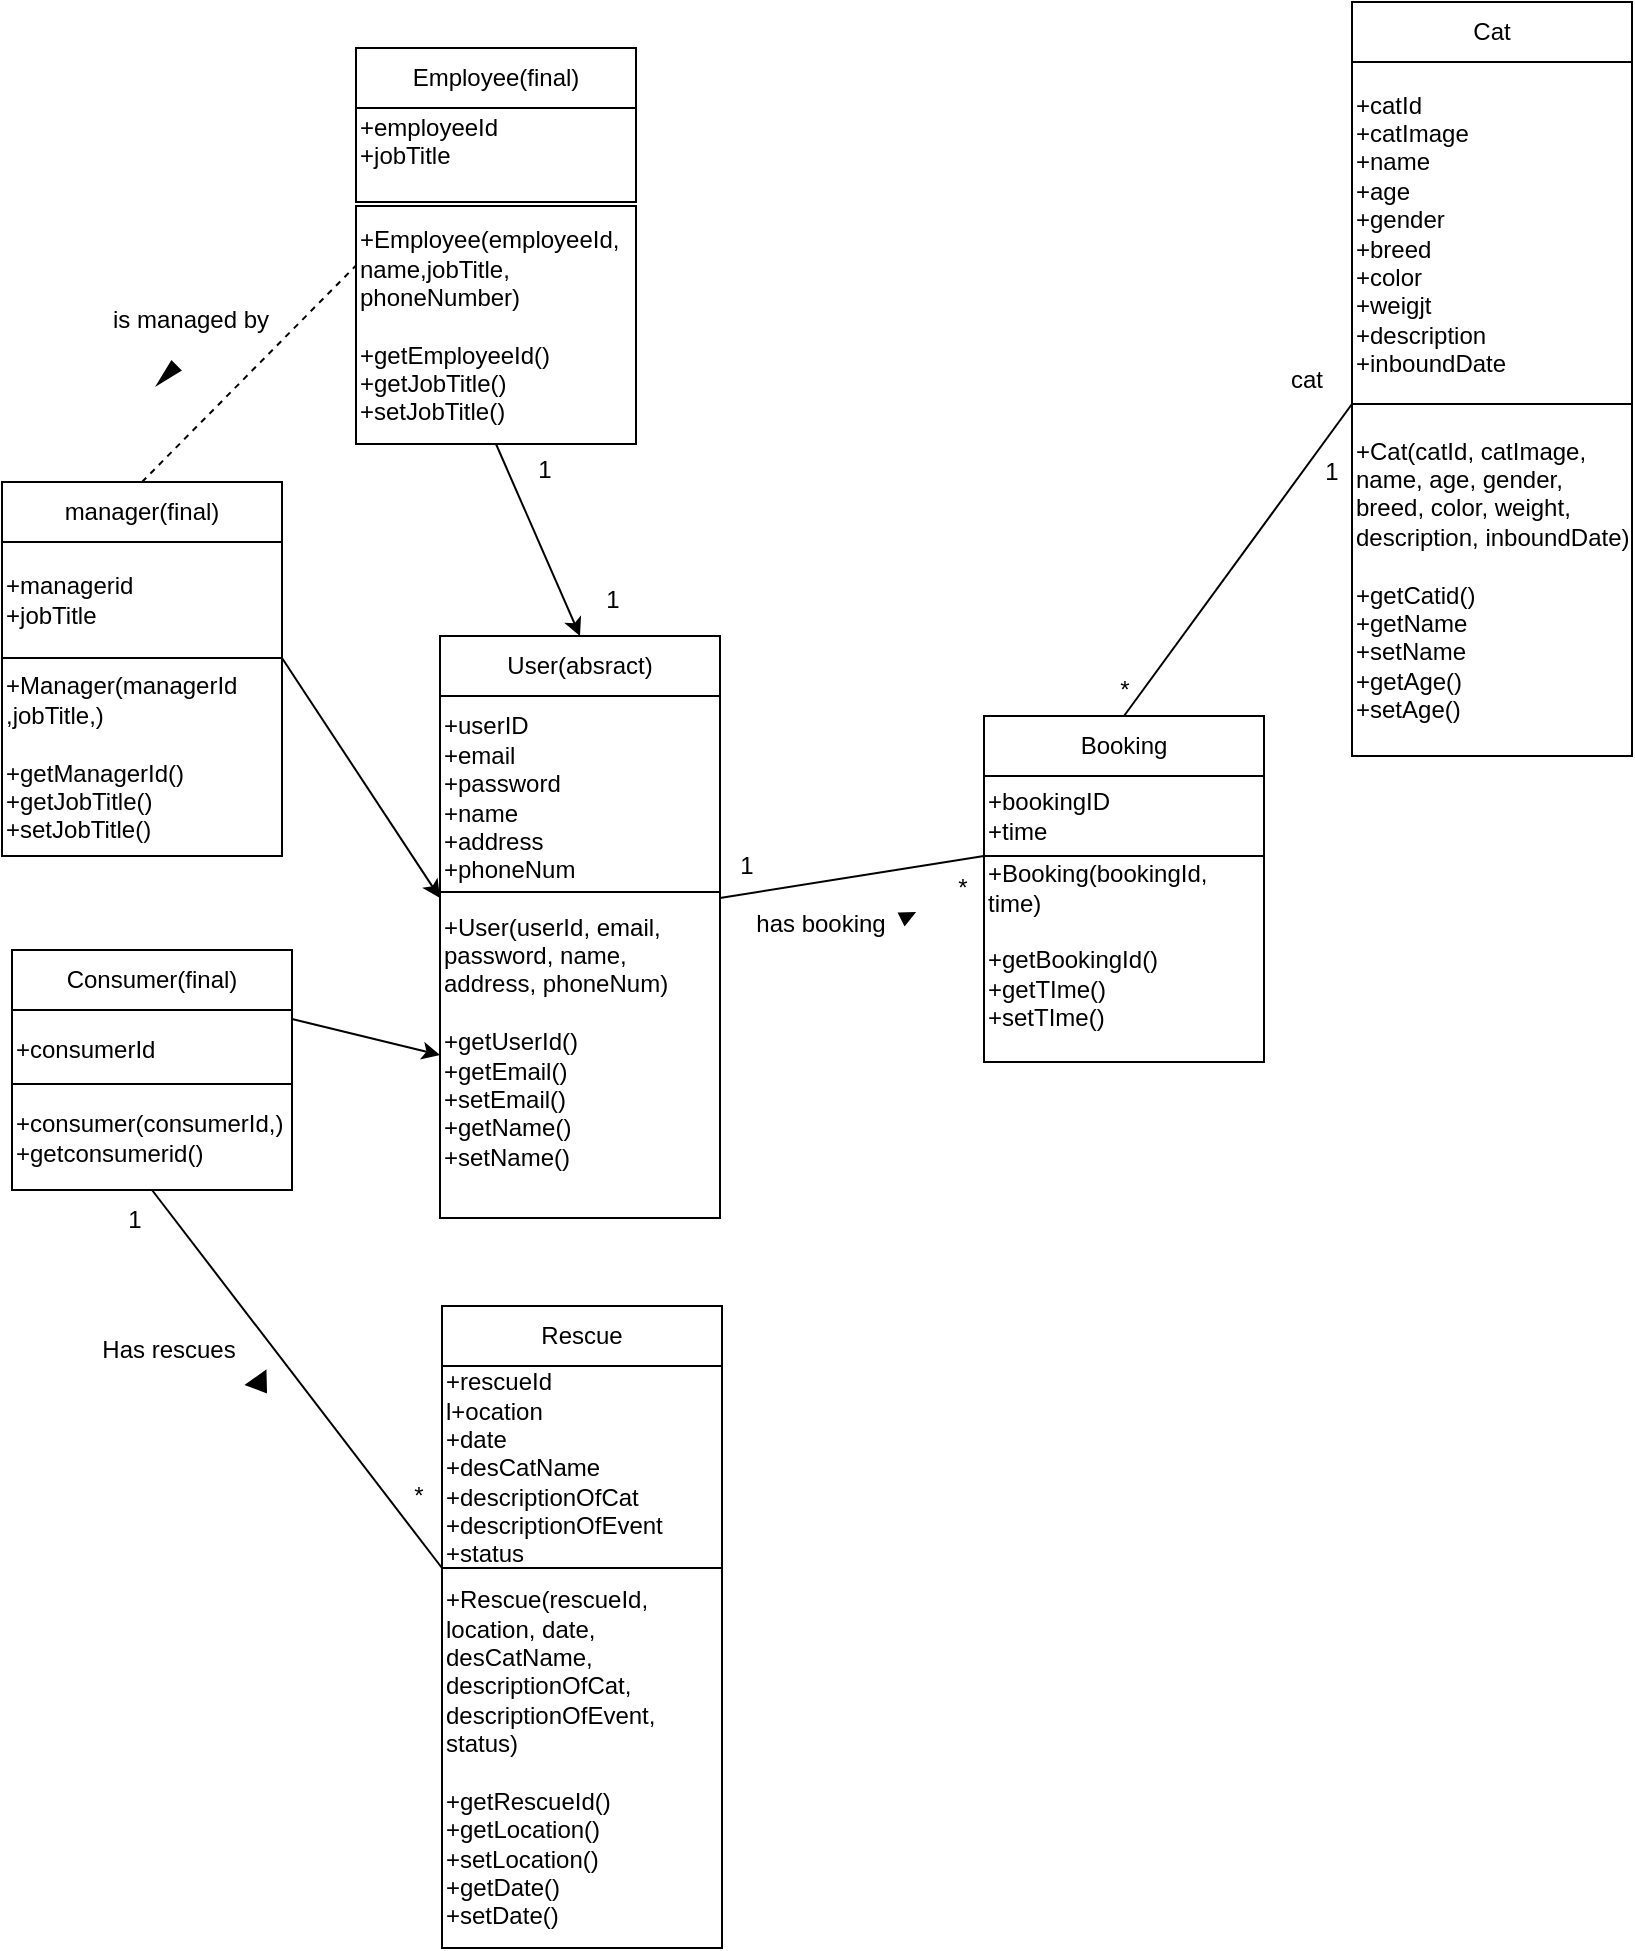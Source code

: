 <mxfile version="26.1.1">
  <diagram name="Page-1" id="BPb7KUuqTN_WfBmcmn8l">
    <mxGraphModel dx="3591" dy="1854" grid="0" gridSize="10" guides="1" tooltips="1" connect="1" arrows="1" fold="1" page="0" pageScale="1" pageWidth="850" pageHeight="1100" math="0" shadow="0">
      <root>
        <mxCell id="0" />
        <mxCell id="1" parent="0" />
        <mxCell id="NuwVipmZnlm5jZXnKbMI-6" value="User(absract)" style="swimlane;fontStyle=0;childLayout=stackLayout;horizontal=1;startSize=30;horizontalStack=0;resizeParent=1;resizeParentMax=0;resizeLast=0;collapsible=1;marginBottom=0;whiteSpace=wrap;html=1;" parent="1" vertex="1">
          <mxGeometry x="-758" y="-128" width="140" height="131" as="geometry" />
        </mxCell>
        <mxCell id="NuwVipmZnlm5jZXnKbMI-10" value="+userID&lt;div&gt;+email&lt;/div&gt;&lt;div&gt;+password&lt;/div&gt;&lt;div&gt;+name&lt;/div&gt;&lt;div&gt;+address&lt;/div&gt;&lt;div&gt;+phoneNum&lt;/div&gt;" style="rounded=0;whiteSpace=wrap;html=1;align=left;" parent="NuwVipmZnlm5jZXnKbMI-6" vertex="1">
          <mxGeometry y="30" width="140" height="101" as="geometry" />
        </mxCell>
        <mxCell id="NuwVipmZnlm5jZXnKbMI-11" style="edgeStyle=none;curved=1;rounded=0;orthogonalLoop=1;jettySize=auto;html=1;exitX=0.5;exitY=1;exitDx=0;exitDy=0;fontSize=12;startSize=8;endSize=8;" parent="NuwVipmZnlm5jZXnKbMI-6" source="NuwVipmZnlm5jZXnKbMI-10" target="NuwVipmZnlm5jZXnKbMI-10" edge="1">
          <mxGeometry relative="1" as="geometry" />
        </mxCell>
        <mxCell id="NuwVipmZnlm5jZXnKbMI-12" value="&lt;div style=&quot;&quot;&gt;&lt;span style=&quot;background-color: transparent;&quot;&gt;+User(userId, email, password, name, address, phoneNum)&lt;/span&gt;&lt;/div&gt;&lt;div style=&quot;&quot;&gt;&lt;span style=&quot;background-color: transparent;&quot;&gt;&lt;br&gt;&lt;/span&gt;&lt;/div&gt;&lt;div style=&quot;&quot;&gt;&lt;span style=&quot;background-color: transparent; color: light-dark(rgb(0, 0, 0), rgb(255, 255, 255));&quot;&gt;+getUserId()&lt;/span&gt;&lt;/div&gt;&lt;div style=&quot;&quot;&gt;+getEmail()&lt;/div&gt;&lt;div style=&quot;&quot;&gt;+setEmail()&lt;/div&gt;&lt;div style=&quot;&quot;&gt;+getName()&lt;/div&gt;&lt;div style=&quot;&quot;&gt;+setName()&lt;/div&gt;&lt;div&gt;&lt;br&gt;&lt;/div&gt;" style="rounded=0;whiteSpace=wrap;html=1;align=left;" parent="1" vertex="1">
          <mxGeometry x="-758" width="140" height="163" as="geometry" />
        </mxCell>
        <mxCell id="NuwVipmZnlm5jZXnKbMI-13" value="Booking" style="swimlane;fontStyle=0;childLayout=stackLayout;horizontal=1;startSize=30;horizontalStack=0;resizeParent=1;resizeParentMax=0;resizeLast=0;collapsible=1;marginBottom=0;whiteSpace=wrap;html=1;" parent="1" vertex="1">
          <mxGeometry x="-486" y="-88" width="140" height="70" as="geometry" />
        </mxCell>
        <mxCell id="NuwVipmZnlm5jZXnKbMI-14" value="+bookingID&lt;br&gt;&lt;div&gt;+time&lt;/div&gt;" style="rounded=0;whiteSpace=wrap;html=1;align=left;" parent="NuwVipmZnlm5jZXnKbMI-13" vertex="1">
          <mxGeometry y="30" width="140" height="40" as="geometry" />
        </mxCell>
        <mxCell id="NuwVipmZnlm5jZXnKbMI-15" style="edgeStyle=none;curved=1;rounded=0;orthogonalLoop=1;jettySize=auto;html=1;exitX=0.5;exitY=1;exitDx=0;exitDy=0;fontSize=12;startSize=8;endSize=8;" parent="NuwVipmZnlm5jZXnKbMI-13" source="NuwVipmZnlm5jZXnKbMI-14" target="NuwVipmZnlm5jZXnKbMI-14" edge="1">
          <mxGeometry relative="1" as="geometry" />
        </mxCell>
        <mxCell id="NuwVipmZnlm5jZXnKbMI-16" value="&lt;div style=&quot;&quot;&gt;+Booking(bookingId, time)&lt;/div&gt;&lt;div style=&quot;&quot;&gt;&lt;br&gt;&lt;/div&gt;&lt;div style=&quot;&quot;&gt;+getBookingId()&lt;/div&gt;&lt;div style=&quot;&quot;&gt;+getTIme()&lt;/div&gt;&lt;div style=&quot;&quot;&gt;+setTIme()&lt;/div&gt;&lt;div style=&quot;&quot;&gt;&lt;br&gt;&lt;/div&gt;" style="rounded=0;whiteSpace=wrap;html=1;align=left;" parent="1" vertex="1">
          <mxGeometry x="-486" y="-18" width="140" height="103" as="geometry" />
        </mxCell>
        <mxCell id="NuwVipmZnlm5jZXnKbMI-17" value="Cat" style="swimlane;fontStyle=0;childLayout=stackLayout;horizontal=1;startSize=30;horizontalStack=0;resizeParent=1;resizeParentMax=0;resizeLast=0;collapsible=1;marginBottom=0;whiteSpace=wrap;html=1;" parent="1" vertex="1">
          <mxGeometry x="-302" y="-445" width="140" height="201" as="geometry" />
        </mxCell>
        <mxCell id="NuwVipmZnlm5jZXnKbMI-19" style="edgeStyle=none;curved=1;rounded=0;orthogonalLoop=1;jettySize=auto;html=1;exitX=0.5;exitY=1;exitDx=0;exitDy=0;fontSize=12;startSize=8;endSize=8;" parent="NuwVipmZnlm5jZXnKbMI-17" source="NuwVipmZnlm5jZXnKbMI-18" target="NuwVipmZnlm5jZXnKbMI-18" edge="1">
          <mxGeometry relative="1" as="geometry" />
        </mxCell>
        <mxCell id="NuwVipmZnlm5jZXnKbMI-18" value="+catId&lt;div&gt;+catImage&lt;/div&gt;&lt;div&gt;+name&lt;/div&gt;&lt;div&gt;+age&lt;/div&gt;&lt;div&gt;+gender&lt;/div&gt;&lt;div&gt;+breed&lt;/div&gt;&lt;div&gt;+color&lt;/div&gt;&lt;div&gt;+weigjt&lt;/div&gt;&lt;div&gt;+description&lt;/div&gt;&lt;div&gt;+inboundDate&lt;/div&gt;" style="rounded=0;whiteSpace=wrap;html=1;align=left;" parent="NuwVipmZnlm5jZXnKbMI-17" vertex="1">
          <mxGeometry y="30" width="140" height="171" as="geometry" />
        </mxCell>
        <mxCell id="NuwVipmZnlm5jZXnKbMI-20" value="&lt;div style=&quot;&quot;&gt;+Cat(catId, catImage, name, age, gender, breed, color, weight, description, inboundDate)&lt;/div&gt;&lt;div style=&quot;&quot;&gt;&lt;br&gt;&lt;/div&gt;&lt;div style=&quot;&quot;&gt;+getCatid()&lt;/div&gt;&lt;div style=&quot;&quot;&gt;+getName&lt;/div&gt;&lt;div style=&quot;&quot;&gt;+setName&lt;/div&gt;&lt;div style=&quot;&quot;&gt;+getAge()&lt;/div&gt;&lt;div style=&quot;&quot;&gt;+setAge()&lt;/div&gt;" style="rounded=0;whiteSpace=wrap;html=1;align=left;" parent="1" vertex="1">
          <mxGeometry x="-302" y="-244" width="140" height="176" as="geometry" />
        </mxCell>
        <mxCell id="NuwVipmZnlm5jZXnKbMI-21" value="manager(final)" style="swimlane;fontStyle=0;childLayout=stackLayout;horizontal=1;startSize=30;horizontalStack=0;resizeParent=1;resizeParentMax=0;resizeLast=0;collapsible=1;marginBottom=0;whiteSpace=wrap;html=1;" parent="1" vertex="1">
          <mxGeometry x="-977" y="-205" width="140" height="88" as="geometry" />
        </mxCell>
        <mxCell id="NuwVipmZnlm5jZXnKbMI-22" value="+managerid&lt;div&gt;+j&lt;span style=&quot;background-color: transparent; color: light-dark(rgb(0, 0, 0), rgb(255, 255, 255));&quot;&gt;obTitle&lt;/span&gt;&lt;/div&gt;" style="rounded=0;whiteSpace=wrap;html=1;align=left;" parent="NuwVipmZnlm5jZXnKbMI-21" vertex="1">
          <mxGeometry y="30" width="140" height="58" as="geometry" />
        </mxCell>
        <mxCell id="NuwVipmZnlm5jZXnKbMI-23" style="edgeStyle=none;curved=1;rounded=0;orthogonalLoop=1;jettySize=auto;html=1;exitX=0.5;exitY=1;exitDx=0;exitDy=0;fontSize=12;startSize=8;endSize=8;" parent="NuwVipmZnlm5jZXnKbMI-21" source="NuwVipmZnlm5jZXnKbMI-22" target="NuwVipmZnlm5jZXnKbMI-22" edge="1">
          <mxGeometry relative="1" as="geometry" />
        </mxCell>
        <mxCell id="NuwVipmZnlm5jZXnKbMI-24" value="&lt;div style=&quot;&quot;&gt;&lt;div&gt;+Manager(managerId&lt;/div&gt;&lt;div&gt;,jobTitle,&lt;span style=&quot;background-color: transparent; color: light-dark(rgb(0, 0, 0), rgb(255, 255, 255));&quot;&gt;)&lt;/span&gt;&lt;/div&gt;&lt;div&gt;&lt;br&gt;&lt;/div&gt;&lt;/div&gt;&lt;div style=&quot;&quot;&gt;+getManagerId()&lt;/div&gt;&lt;div style=&quot;&quot;&gt;+getJobTitle()&lt;/div&gt;&lt;div style=&quot;&quot;&gt;+setJobTitle()&lt;/div&gt;" style="rounded=0;whiteSpace=wrap;html=1;align=left;" parent="1" vertex="1">
          <mxGeometry x="-977" y="-117" width="140" height="99" as="geometry" />
        </mxCell>
        <mxCell id="NuwVipmZnlm5jZXnKbMI-25" value="Rescue" style="swimlane;fontStyle=0;childLayout=stackLayout;horizontal=1;startSize=30;horizontalStack=0;resizeParent=1;resizeParentMax=0;resizeLast=0;collapsible=1;marginBottom=0;whiteSpace=wrap;html=1;" parent="1" vertex="1">
          <mxGeometry x="-757" y="207" width="140" height="131" as="geometry" />
        </mxCell>
        <mxCell id="NuwVipmZnlm5jZXnKbMI-26" value="+rescueId&lt;div&gt;l+ocation&lt;/div&gt;&lt;div&gt;+date&lt;/div&gt;&lt;div&gt;+desCatName&lt;/div&gt;&lt;div&gt;+descriptionOfCat&lt;/div&gt;&lt;div&gt;+descriptionOfEvent&lt;/div&gt;&lt;div&gt;+status&lt;/div&gt;" style="rounded=0;whiteSpace=wrap;html=1;align=left;" parent="NuwVipmZnlm5jZXnKbMI-25" vertex="1">
          <mxGeometry y="30" width="140" height="101" as="geometry" />
        </mxCell>
        <mxCell id="NuwVipmZnlm5jZXnKbMI-27" style="edgeStyle=none;curved=1;rounded=0;orthogonalLoop=1;jettySize=auto;html=1;exitX=0.5;exitY=1;exitDx=0;exitDy=0;fontSize=12;startSize=8;endSize=8;" parent="NuwVipmZnlm5jZXnKbMI-25" source="NuwVipmZnlm5jZXnKbMI-26" target="NuwVipmZnlm5jZXnKbMI-26" edge="1">
          <mxGeometry relative="1" as="geometry" />
        </mxCell>
        <mxCell id="NuwVipmZnlm5jZXnKbMI-28" value="&lt;div style=&quot;&quot;&gt;+Rescue(rescueId, location, date, desCatName, descriptionOfCat, descriptionOfEvent, status)&lt;/div&gt;&lt;div style=&quot;&quot;&gt;&lt;br&gt;&lt;/div&gt;&lt;div style=&quot;&quot;&gt;+getRescueId()&lt;/div&gt;&lt;div style=&quot;&quot;&gt;+getLocation()&lt;/div&gt;&lt;div style=&quot;&quot;&gt;+setLocation()&lt;/div&gt;&lt;div style=&quot;&quot;&gt;+getDate()&lt;/div&gt;&lt;div style=&quot;&quot;&gt;+setDate()&lt;/div&gt;" style="rounded=0;whiteSpace=wrap;html=1;align=left;" parent="1" vertex="1">
          <mxGeometry x="-757" y="338" width="140" height="190" as="geometry" />
        </mxCell>
        <mxCell id="lUxtXO4XZfKJDtzL8v3r-5" value="Consumer(final)" style="swimlane;fontStyle=0;childLayout=stackLayout;horizontal=1;startSize=30;horizontalStack=0;resizeParent=1;resizeParentMax=0;resizeLast=0;collapsible=1;marginBottom=0;whiteSpace=wrap;html=1;" parent="1" vertex="1">
          <mxGeometry x="-972" y="29" width="140" height="69" as="geometry" />
        </mxCell>
        <mxCell id="lUxtXO4XZfKJDtzL8v3r-6" value="+consumerId" style="rounded=0;whiteSpace=wrap;html=1;align=left;" parent="lUxtXO4XZfKJDtzL8v3r-5" vertex="1">
          <mxGeometry y="30" width="140" height="39" as="geometry" />
        </mxCell>
        <mxCell id="lUxtXO4XZfKJDtzL8v3r-7" style="edgeStyle=none;curved=1;rounded=0;orthogonalLoop=1;jettySize=auto;html=1;exitX=0.5;exitY=1;exitDx=0;exitDy=0;fontSize=12;startSize=8;endSize=8;" parent="lUxtXO4XZfKJDtzL8v3r-5" source="lUxtXO4XZfKJDtzL8v3r-6" target="lUxtXO4XZfKJDtzL8v3r-6" edge="1">
          <mxGeometry relative="1" as="geometry" />
        </mxCell>
        <mxCell id="lUxtXO4XZfKJDtzL8v3r-8" value="&lt;div style=&quot;&quot;&gt;&lt;div&gt;+consumer(consumerId,&lt;span style=&quot;background-color: transparent; color: light-dark(rgb(0, 0, 0), rgb(255, 255, 255));&quot;&gt;)&lt;/span&gt;&lt;/div&gt;&lt;/div&gt;&lt;div style=&quot;&quot;&gt;+getconsumerid()&lt;br&gt;&lt;/div&gt;" style="rounded=0;whiteSpace=wrap;html=1;align=left;" parent="1" vertex="1">
          <mxGeometry x="-972" y="96" width="140" height="53" as="geometry" />
        </mxCell>
        <mxCell id="lUxtXO4XZfKJDtzL8v3r-9" value="Employee(final)" style="swimlane;fontStyle=0;childLayout=stackLayout;horizontal=1;startSize=30;horizontalStack=0;resizeParent=1;resizeParentMax=0;resizeLast=0;collapsible=1;marginBottom=0;whiteSpace=wrap;html=1;" parent="1" vertex="1">
          <mxGeometry x="-800" y="-422" width="140" height="77" as="geometry" />
        </mxCell>
        <mxCell id="lUxtXO4XZfKJDtzL8v3r-11" style="edgeStyle=none;curved=1;rounded=0;orthogonalLoop=1;jettySize=auto;html=1;exitX=0.5;exitY=1;exitDx=0;exitDy=0;fontSize=12;startSize=8;endSize=8;" parent="lUxtXO4XZfKJDtzL8v3r-9" source="lUxtXO4XZfKJDtzL8v3r-10" target="lUxtXO4XZfKJDtzL8v3r-10" edge="1">
          <mxGeometry relative="1" as="geometry" />
        </mxCell>
        <mxCell id="lUxtXO4XZfKJDtzL8v3r-10" value="+employeeId&lt;div&gt;+j&lt;span style=&quot;background-color: transparent; color: light-dark(rgb(0, 0, 0), rgb(255, 255, 255));&quot;&gt;obTitle&lt;/span&gt;&lt;/div&gt;&lt;div&gt;&lt;br&gt;&lt;/div&gt;" style="rounded=0;whiteSpace=wrap;html=1;align=left;" parent="lUxtXO4XZfKJDtzL8v3r-9" vertex="1">
          <mxGeometry y="30" width="140" height="47" as="geometry" />
        </mxCell>
        <mxCell id="lUxtXO4XZfKJDtzL8v3r-12" value="&lt;div style=&quot;&quot;&gt;&lt;div&gt;+Employee(employeeId, name,jobTitle,&lt;/div&gt;&lt;div&gt;phoneNumber)&lt;/div&gt;&lt;div&gt;&lt;br&gt;&lt;/div&gt;&lt;/div&gt;&lt;div style=&quot;&quot;&gt;+getEmployeeId()&lt;/div&gt;&lt;div style=&quot;&quot;&gt;+getJobTitle()&lt;/div&gt;&lt;div style=&quot;&quot;&gt;+setJobTitle()&lt;/div&gt;" style="rounded=0;whiteSpace=wrap;html=1;align=left;" parent="1" vertex="1">
          <mxGeometry x="-800" y="-343" width="140" height="119" as="geometry" />
        </mxCell>
        <mxCell id="lUxtXO4XZfKJDtzL8v3r-13" style="edgeStyle=none;curved=1;rounded=0;orthogonalLoop=1;jettySize=auto;html=1;exitX=0.5;exitY=1;exitDx=0;exitDy=0;fontSize=12;startSize=8;endSize=8;" parent="1" source="lUxtXO4XZfKJDtzL8v3r-8" target="lUxtXO4XZfKJDtzL8v3r-8" edge="1">
          <mxGeometry relative="1" as="geometry" />
        </mxCell>
        <mxCell id="2AAPdXGFDxaCkMmqGYCO-7" value="" style="endArrow=classic;html=1;rounded=0;exitX=1;exitY=1;exitDx=0;exitDy=0;entryX=0;entryY=1;entryDx=0;entryDy=0;" edge="1" parent="1" source="NuwVipmZnlm5jZXnKbMI-21" target="NuwVipmZnlm5jZXnKbMI-6">
          <mxGeometry width="50" height="50" relative="1" as="geometry">
            <mxPoint x="-797" y="19" as="sourcePoint" />
            <mxPoint x="-747" y="-31" as="targetPoint" />
          </mxGeometry>
        </mxCell>
        <mxCell id="2AAPdXGFDxaCkMmqGYCO-8" value="" style="endArrow=classic;html=1;rounded=0;exitX=1;exitY=0.5;exitDx=0;exitDy=0;entryX=0;entryY=0.5;entryDx=0;entryDy=0;" edge="1" parent="1" source="lUxtXO4XZfKJDtzL8v3r-5" target="NuwVipmZnlm5jZXnKbMI-12">
          <mxGeometry width="50" height="50" relative="1" as="geometry">
            <mxPoint x="-797" y="19" as="sourcePoint" />
            <mxPoint x="-747" y="-31" as="targetPoint" />
          </mxGeometry>
        </mxCell>
        <mxCell id="2AAPdXGFDxaCkMmqGYCO-9" value="" style="endArrow=none;html=1;rounded=0;exitX=0.5;exitY=0;exitDx=0;exitDy=0;entryX=0;entryY=0;entryDx=0;entryDy=0;" edge="1" parent="1" source="NuwVipmZnlm5jZXnKbMI-13" target="NuwVipmZnlm5jZXnKbMI-20">
          <mxGeometry width="50" height="50" relative="1" as="geometry">
            <mxPoint x="-266" y="-29" as="sourcePoint" />
            <mxPoint x="-216" y="-79" as="targetPoint" />
          </mxGeometry>
        </mxCell>
        <mxCell id="2AAPdXGFDxaCkMmqGYCO-10" value="*" style="text;html=1;align=center;verticalAlign=middle;resizable=0;points=[];autosize=1;strokeColor=none;fillColor=none;" vertex="1" parent="1">
          <mxGeometry x="-427.5" y="-114" width="23" height="26" as="geometry" />
        </mxCell>
        <mxCell id="2AAPdXGFDxaCkMmqGYCO-11" value="1&lt;div&gt;&lt;br&gt;&lt;/div&gt;" style="text;html=1;align=center;verticalAlign=middle;whiteSpace=wrap;rounded=0;" vertex="1" parent="1">
          <mxGeometry x="-342" y="-218" width="60" height="30" as="geometry" />
        </mxCell>
        <mxCell id="2AAPdXGFDxaCkMmqGYCO-12" value="cat" style="text;html=1;align=center;verticalAlign=middle;resizable=0;points=[];autosize=1;strokeColor=none;fillColor=none;" vertex="1" parent="1">
          <mxGeometry x="-342" y="-269.5" width="34" height="26" as="geometry" />
        </mxCell>
        <mxCell id="2AAPdXGFDxaCkMmqGYCO-13" value="" style="endArrow=none;html=1;rounded=0;exitX=1;exitY=1;exitDx=0;exitDy=0;entryX=0;entryY=1;entryDx=0;entryDy=0;" edge="1" parent="1" source="NuwVipmZnlm5jZXnKbMI-10" target="NuwVipmZnlm5jZXnKbMI-13">
          <mxGeometry width="50" height="50" relative="1" as="geometry">
            <mxPoint x="-660" y="-32" as="sourcePoint" />
            <mxPoint x="-610" y="-82" as="targetPoint" />
          </mxGeometry>
        </mxCell>
        <mxCell id="2AAPdXGFDxaCkMmqGYCO-14" value="1" style="text;html=1;align=center;verticalAlign=middle;resizable=0;points=[];autosize=1;strokeColor=none;fillColor=none;" vertex="1" parent="1">
          <mxGeometry x="-618" y="-26" width="25" height="26" as="geometry" />
        </mxCell>
        <mxCell id="2AAPdXGFDxaCkMmqGYCO-15" value="*" style="text;html=1;align=center;verticalAlign=middle;resizable=0;points=[];autosize=1;strokeColor=none;fillColor=none;" vertex="1" parent="1">
          <mxGeometry x="-509" y="-15.5" width="23" height="26" as="geometry" />
        </mxCell>
        <mxCell id="2AAPdXGFDxaCkMmqGYCO-17" value="" style="endArrow=none;html=1;rounded=0;exitX=0;exitY=1;exitDx=0;exitDy=0;entryX=0.5;entryY=1;entryDx=0;entryDy=0;" edge="1" parent="1" source="NuwVipmZnlm5jZXnKbMI-25" target="lUxtXO4XZfKJDtzL8v3r-8">
          <mxGeometry width="50" height="50" relative="1" as="geometry">
            <mxPoint x="-676" y="61" as="sourcePoint" />
            <mxPoint x="-626" y="11" as="targetPoint" />
          </mxGeometry>
        </mxCell>
        <mxCell id="2AAPdXGFDxaCkMmqGYCO-18" value="*" style="text;html=1;align=center;verticalAlign=middle;resizable=0;points=[];autosize=1;strokeColor=none;fillColor=none;" vertex="1" parent="1">
          <mxGeometry x="-781" y="289" width="23" height="26" as="geometry" />
        </mxCell>
        <mxCell id="2AAPdXGFDxaCkMmqGYCO-19" value="1" style="text;html=1;align=center;verticalAlign=middle;resizable=0;points=[];autosize=1;strokeColor=none;fillColor=none;" vertex="1" parent="1">
          <mxGeometry x="-924" y="151" width="25" height="26" as="geometry" />
        </mxCell>
        <mxCell id="2AAPdXGFDxaCkMmqGYCO-20" value="" style="shape=mxgraph.arrows2.wedgeArrow;html=1;bendable=0;startWidth=5.833;fillColor=strokeColor;defaultFillColor=invert;defaultGradientColor=invert;rounded=0;" edge="1" parent="1">
          <mxGeometry width="100" height="100" relative="1" as="geometry">
            <mxPoint x="-850" y="243" as="sourcePoint" />
            <mxPoint x="-845" y="250" as="targetPoint" />
          </mxGeometry>
        </mxCell>
        <mxCell id="2AAPdXGFDxaCkMmqGYCO-21" value="Has rescues" style="text;html=1;align=center;verticalAlign=middle;resizable=0;points=[];autosize=1;strokeColor=none;fillColor=none;rotation=0;" vertex="1" parent="1">
          <mxGeometry x="-937" y="216" width="85" height="26" as="geometry" />
        </mxCell>
        <mxCell id="2AAPdXGFDxaCkMmqGYCO-24" value="" style="shape=mxgraph.arrows2.wedgeArrow;html=1;bendable=0;startWidth=3.095;fillColor=strokeColor;defaultFillColor=invert;defaultGradientColor=invert;rounded=0;" edge="1" parent="1">
          <mxGeometry width="100" height="100" relative="1" as="geometry">
            <mxPoint x="-527" y="13.5" as="sourcePoint" />
            <mxPoint x="-521" y="10.5" as="targetPoint" />
          </mxGeometry>
        </mxCell>
        <mxCell id="2AAPdXGFDxaCkMmqGYCO-25" value="has booking" style="text;html=1;align=center;verticalAlign=middle;resizable=0;points=[];autosize=1;strokeColor=none;fillColor=none;rotation=0;" vertex="1" parent="1">
          <mxGeometry x="-610" y="3" width="83" height="26" as="geometry" />
        </mxCell>
        <mxCell id="2AAPdXGFDxaCkMmqGYCO-6" value="" style="endArrow=classic;html=1;rounded=0;exitX=0.5;exitY=1;exitDx=0;exitDy=0;entryX=0.5;entryY=0;entryDx=0;entryDy=0;" edge="1" parent="1" source="lUxtXO4XZfKJDtzL8v3r-12" target="NuwVipmZnlm5jZXnKbMI-6">
          <mxGeometry width="50" height="50" relative="1" as="geometry">
            <mxPoint x="-654" y="-355.0" as="sourcePoint" />
            <mxPoint x="-671" y="-124" as="targetPoint" />
          </mxGeometry>
        </mxCell>
        <mxCell id="2AAPdXGFDxaCkMmqGYCO-27" value="" style="endArrow=none;dashed=1;html=1;rounded=0;entryX=0;entryY=0.25;entryDx=0;entryDy=0;exitX=0.5;exitY=0;exitDx=0;exitDy=0;" edge="1" parent="1" source="NuwVipmZnlm5jZXnKbMI-21" target="lUxtXO4XZfKJDtzL8v3r-12">
          <mxGeometry width="50" height="50" relative="1" as="geometry">
            <mxPoint x="-636" y="132" as="sourcePoint" />
            <mxPoint x="-577" y="91" as="targetPoint" />
          </mxGeometry>
        </mxCell>
        <mxCell id="2AAPdXGFDxaCkMmqGYCO-28" value="is managed by" style="text;html=1;align=center;verticalAlign=middle;resizable=0;points=[];autosize=1;strokeColor=none;fillColor=none;" vertex="1" parent="1">
          <mxGeometry x="-931" y="-299" width="96" height="26" as="geometry" />
        </mxCell>
        <mxCell id="2AAPdXGFDxaCkMmqGYCO-29" value="" style="shape=mxgraph.arrows2.wedgeArrow;html=1;bendable=0;startWidth=3.095;fillColor=strokeColor;defaultFillColor=invert;defaultGradientColor=invert;rounded=0;" edge="1" parent="1">
          <mxGeometry width="100" height="100" relative="1" as="geometry">
            <mxPoint x="-890" y="-263" as="sourcePoint" />
            <mxPoint x="-899" y="-254" as="targetPoint" />
          </mxGeometry>
        </mxCell>
        <mxCell id="2AAPdXGFDxaCkMmqGYCO-30" value="1" style="text;html=1;align=center;verticalAlign=middle;resizable=0;points=[];autosize=1;strokeColor=none;fillColor=none;" vertex="1" parent="1">
          <mxGeometry x="-719" y="-224" width="25" height="26" as="geometry" />
        </mxCell>
        <mxCell id="2AAPdXGFDxaCkMmqGYCO-31" value="1" style="text;html=1;align=center;verticalAlign=middle;resizable=0;points=[];autosize=1;strokeColor=none;fillColor=none;" vertex="1" parent="1">
          <mxGeometry x="-685" y="-159" width="25" height="26" as="geometry" />
        </mxCell>
      </root>
    </mxGraphModel>
  </diagram>
</mxfile>
